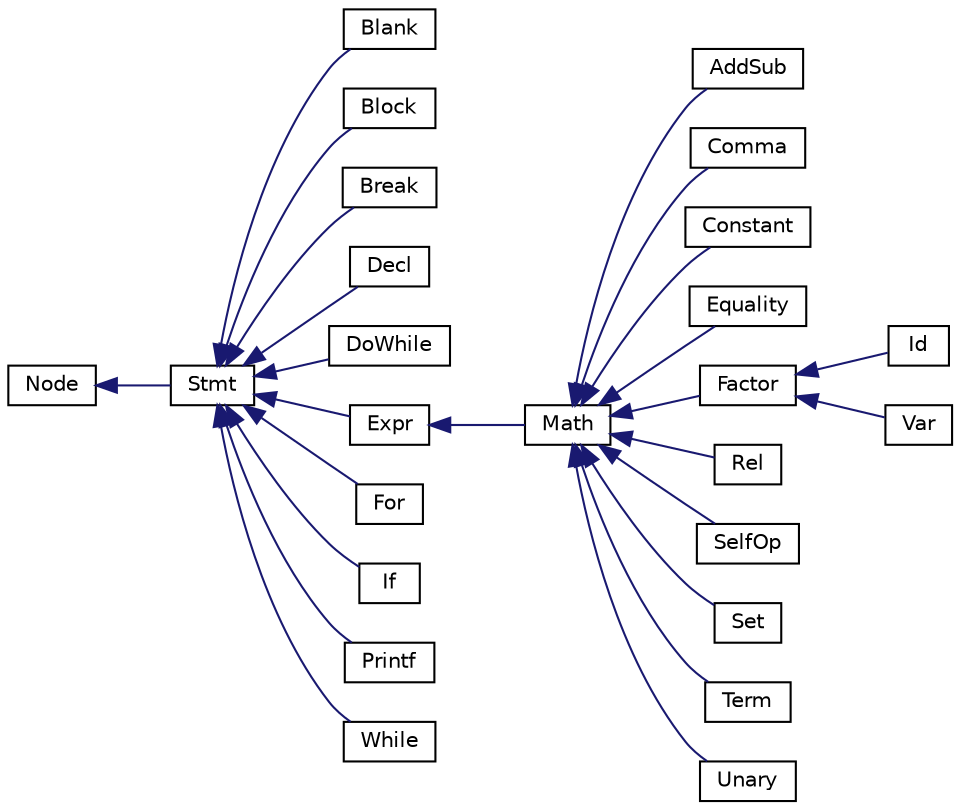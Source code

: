 digraph "Graphical Class Hierarchy"
{
  edge [fontname="Helvetica",fontsize="10",labelfontname="Helvetica",labelfontsize="10"];
  node [fontname="Helvetica",fontsize="10",shape=record];
  rankdir="LR";
  Node0 [label="Node",height=0.2,width=0.4,color="black", fillcolor="white", style="filled",URL="$class_node.html",tooltip="Node类 "];
  Node0 -> Node1 [dir="back",color="midnightblue",fontsize="10",style="solid",fontname="Helvetica"];
  Node1 [label="Stmt",height=0.2,width=0.4,color="black", fillcolor="white", style="filled",URL="$class_stmt.html",tooltip="Stmt类 "];
  Node1 -> Node2 [dir="back",color="midnightblue",fontsize="10",style="solid",fontname="Helvetica"];
  Node2 [label="Blank",height=0.2,width=0.4,color="black", fillcolor="white", style="filled",URL="$class_blank.html",tooltip="空语句类 "];
  Node1 -> Node3 [dir="back",color="midnightblue",fontsize="10",style="solid",fontname="Helvetica"];
  Node3 [label="Block",height=0.2,width=0.4,color="black", fillcolor="white", style="filled",URL="$class_block.html",tooltip="语句块类 "];
  Node1 -> Node4 [dir="back",color="midnightblue",fontsize="10",style="solid",fontname="Helvetica"];
  Node4 [label="Break",height=0.2,width=0.4,color="black", fillcolor="white", style="filled",URL="$class_break.html",tooltip="循环中断类 "];
  Node1 -> Node5 [dir="back",color="midnightblue",fontsize="10",style="solid",fontname="Helvetica"];
  Node5 [label="Decl",height=0.2,width=0.4,color="black", fillcolor="white", style="filled",URL="$class_decl.html",tooltip="声明变量语句类 "];
  Node1 -> Node6 [dir="back",color="midnightblue",fontsize="10",style="solid",fontname="Helvetica"];
  Node6 [label="DoWhile",height=0.2,width=0.4,color="black", fillcolor="white", style="filled",URL="$class_do_while.html",tooltip="do-while循环语句类 "];
  Node1 -> Node7 [dir="back",color="midnightblue",fontsize="10",style="solid",fontname="Helvetica"];
  Node7 [label="Expr",height=0.2,width=0.4,color="black", fillcolor="white", style="filled",URL="$class_expr.html",tooltip="运算表达式类 "];
  Node7 -> Node8 [dir="back",color="midnightblue",fontsize="10",style="solid",fontname="Helvetica"];
  Node8 [label="Math",height=0.2,width=0.4,color="black", fillcolor="white", style="filled",URL="$class_math.html",tooltip="数学运算的根类 "];
  Node8 -> Node9 [dir="back",color="midnightblue",fontsize="10",style="solid",fontname="Helvetica"];
  Node9 [label="AddSub",height=0.2,width=0.4,color="black", fillcolor="white", style="filled",URL="$class_add_sub.html",tooltip="加减表达式类 "];
  Node8 -> Node10 [dir="back",color="midnightblue",fontsize="10",style="solid",fontname="Helvetica"];
  Node10 [label="Comma",height=0.2,width=0.4,color="black", fillcolor="white", style="filled",URL="$class_comma.html",tooltip="逗号表达式类 "];
  Node8 -> Node11 [dir="back",color="midnightblue",fontsize="10",style="solid",fontname="Helvetica"];
  Node11 [label="Constant",height=0.2,width=0.4,color="black", fillcolor="white", style="filled",URL="$class_constant.html",tooltip="常数类 "];
  Node8 -> Node12 [dir="back",color="midnightblue",fontsize="10",style="solid",fontname="Helvetica"];
  Node12 [label="Equality",height=0.2,width=0.4,color="black", fillcolor="white", style="filled",URL="$class_equality.html",tooltip="等于不等于表达式类 "];
  Node8 -> Node13 [dir="back",color="midnightblue",fontsize="10",style="solid",fontname="Helvetica"];
  Node13 [label="Factor",height=0.2,width=0.4,color="black", fillcolor="white", style="filled",URL="$class_factor.html",tooltip="运算因子类 "];
  Node13 -> Node14 [dir="back",color="midnightblue",fontsize="10",style="solid",fontname="Helvetica"];
  Node14 [label="Id",height=0.2,width=0.4,color="black", fillcolor="white", style="filled",URL="$class_id.html",tooltip="变量的标示类 "];
  Node13 -> Node15 [dir="back",color="midnightblue",fontsize="10",style="solid",fontname="Helvetica"];
  Node15 [label="Var",height=0.2,width=0.4,color="black", fillcolor="white", style="filled",URL="$class_var.html",tooltip="变量类 "];
  Node8 -> Node16 [dir="back",color="midnightblue",fontsize="10",style="solid",fontname="Helvetica"];
  Node16 [label="Rel",height=0.2,width=0.4,color="black", fillcolor="white", style="filled",URL="$class_rel.html",tooltip="大小于运算符类 "];
  Node8 -> Node17 [dir="back",color="midnightblue",fontsize="10",style="solid",fontname="Helvetica"];
  Node17 [label="SelfOp",height=0.2,width=0.4,color="black", fillcolor="white", style="filled",URL="$class_self_op.html",tooltip="赋值运算符类 "];
  Node8 -> Node18 [dir="back",color="midnightblue",fontsize="10",style="solid",fontname="Helvetica"];
  Node18 [label="Set",height=0.2,width=0.4,color="black", fillcolor="white", style="filled",URL="$class_set.html",tooltip="赋值运算符类 "];
  Node8 -> Node19 [dir="back",color="midnightblue",fontsize="10",style="solid",fontname="Helvetica"];
  Node19 [label="Term",height=0.2,width=0.4,color="black", fillcolor="white", style="filled",URL="$class_term.html",tooltip="乘除运算符类 "];
  Node8 -> Node20 [dir="back",color="midnightblue",fontsize="10",style="solid",fontname="Helvetica"];
  Node20 [label="Unary",height=0.2,width=0.4,color="black", fillcolor="white", style="filled",URL="$class_unary.html",tooltip="正负运算符类 "];
  Node1 -> Node21 [dir="back",color="midnightblue",fontsize="10",style="solid",fontname="Helvetica"];
  Node21 [label="For",height=0.2,width=0.4,color="black", fillcolor="white", style="filled",URL="$class_for.html",tooltip="for循环语句类 "];
  Node1 -> Node22 [dir="back",color="midnightblue",fontsize="10",style="solid",fontname="Helvetica"];
  Node22 [label="If",height=0.2,width=0.4,color="black", fillcolor="white", style="filled",URL="$class_if.html",tooltip="if语句类 "];
  Node1 -> Node23 [dir="back",color="midnightblue",fontsize="10",style="solid",fontname="Helvetica"];
  Node23 [label="Printf",height=0.2,width=0.4,color="black", fillcolor="white", style="filled",URL="$class_printf.html",tooltip="输出语句块类 "];
  Node1 -> Node24 [dir="back",color="midnightblue",fontsize="10",style="solid",fontname="Helvetica"];
  Node24 [label="While",height=0.2,width=0.4,color="black", fillcolor="white", style="filled",URL="$class_while.html",tooltip="while循环语句类 "];
}
